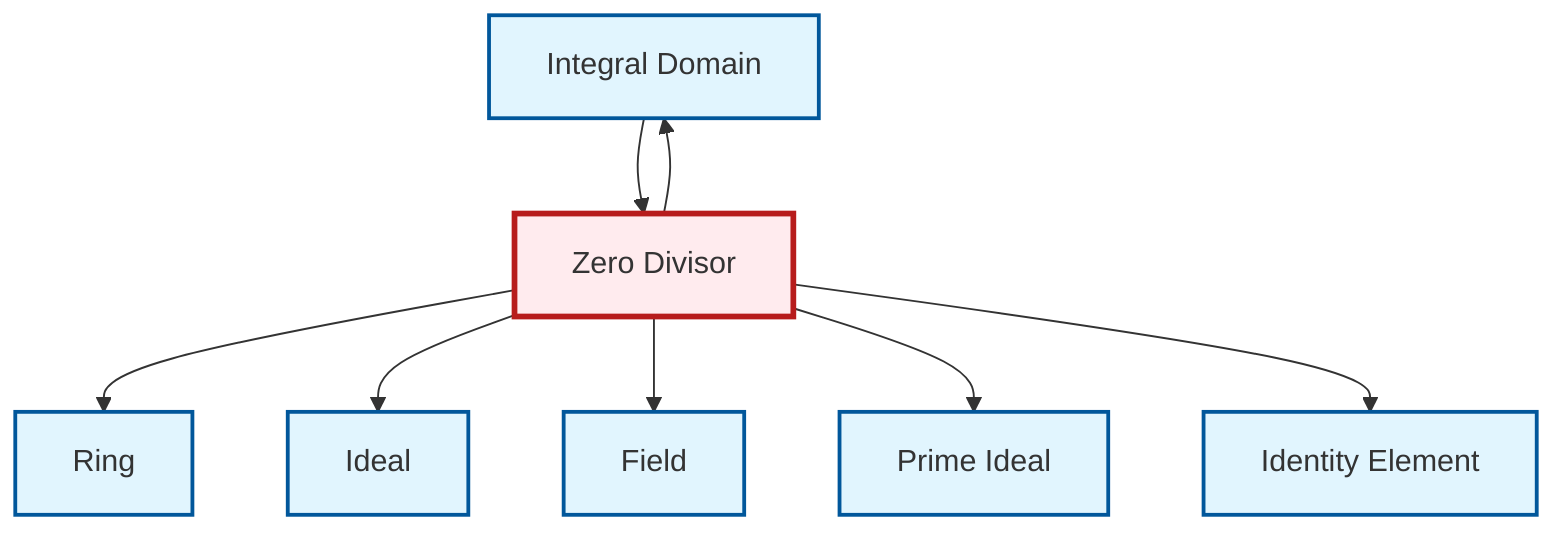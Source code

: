 graph TD
    classDef definition fill:#e1f5fe,stroke:#01579b,stroke-width:2px
    classDef theorem fill:#f3e5f5,stroke:#4a148c,stroke-width:2px
    classDef axiom fill:#fff3e0,stroke:#e65100,stroke-width:2px
    classDef example fill:#e8f5e9,stroke:#1b5e20,stroke-width:2px
    classDef current fill:#ffebee,stroke:#b71c1c,stroke-width:3px
    def-identity-element["Identity Element"]:::definition
    def-ideal["Ideal"]:::definition
    def-integral-domain["Integral Domain"]:::definition
    def-prime-ideal["Prime Ideal"]:::definition
    def-field["Field"]:::definition
    def-ring["Ring"]:::definition
    def-zero-divisor["Zero Divisor"]:::definition
    def-integral-domain --> def-zero-divisor
    def-zero-divisor --> def-ring
    def-zero-divisor --> def-ideal
    def-zero-divisor --> def-field
    def-zero-divisor --> def-prime-ideal
    def-zero-divisor --> def-identity-element
    def-zero-divisor --> def-integral-domain
    class def-zero-divisor current